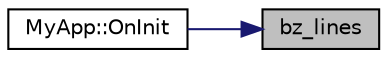digraph "bz_lines"
{
 // LATEX_PDF_SIZE
  edge [fontname="Helvetica",fontsize="10",labelfontname="Helvetica",labelfontsize="10"];
  node [fontname="Helvetica",fontsize="10",shape=record];
  rankdir="RL";
  Node1 [label="bz_lines",height=0.2,width=0.4,color="black", fillcolor="grey75", style="filled", fontcolor="black",tooltip="Compute Brillouin zone boundariy lines."];
  Node1 -> Node2 [dir="back",color="midnightblue",fontsize="10",style="solid",fontname="Helvetica"];
  Node2 [label="MyApp::OnInit",height=0.2,width=0.4,color="black", fillcolor="white", style="filled",URL="$class_my_app.html#a79fa75d1155f0e85e20f2869538296d6",tooltip="Main routine of FermiSurfer."];
}
